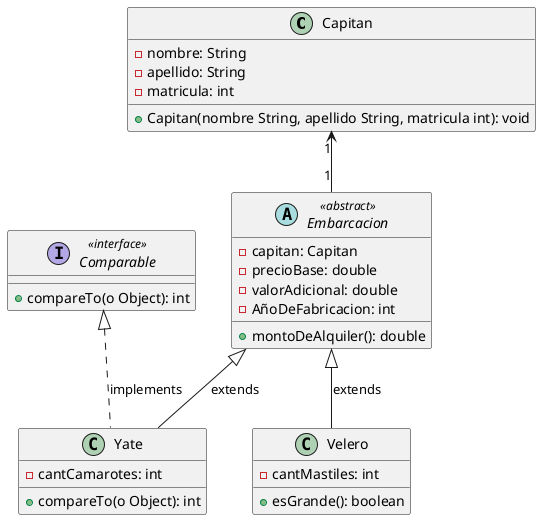 @startuml
class Capitan {
    - nombre: String
    - apellido: String
    - matricula: int
    + Capitan(nombre String, apellido String, matricula int): void
}

abstract Embarcacion <<abstract>> {
    - capitan: Capitan
    - precioBase: double
    - valorAdicional: double
    - AñoDeFabricacion: int
    + montoDeAlquiler(): double
}

class Yate {
    - cantCamarotes: int
    + compareTo(o Object): int
}

class Velero {
    - cantMastiles: int
    + esGrande(): boolean
}

interface Comparable <<interface>> {
    + compareTo(o Object): int
}

Embarcacion "1" -up-> "1" Capitan
Velero -up-|> Embarcacion: extends
Yate -up-|> Embarcacion: extends
Yate .up.|> Comparable: implements
@enduml